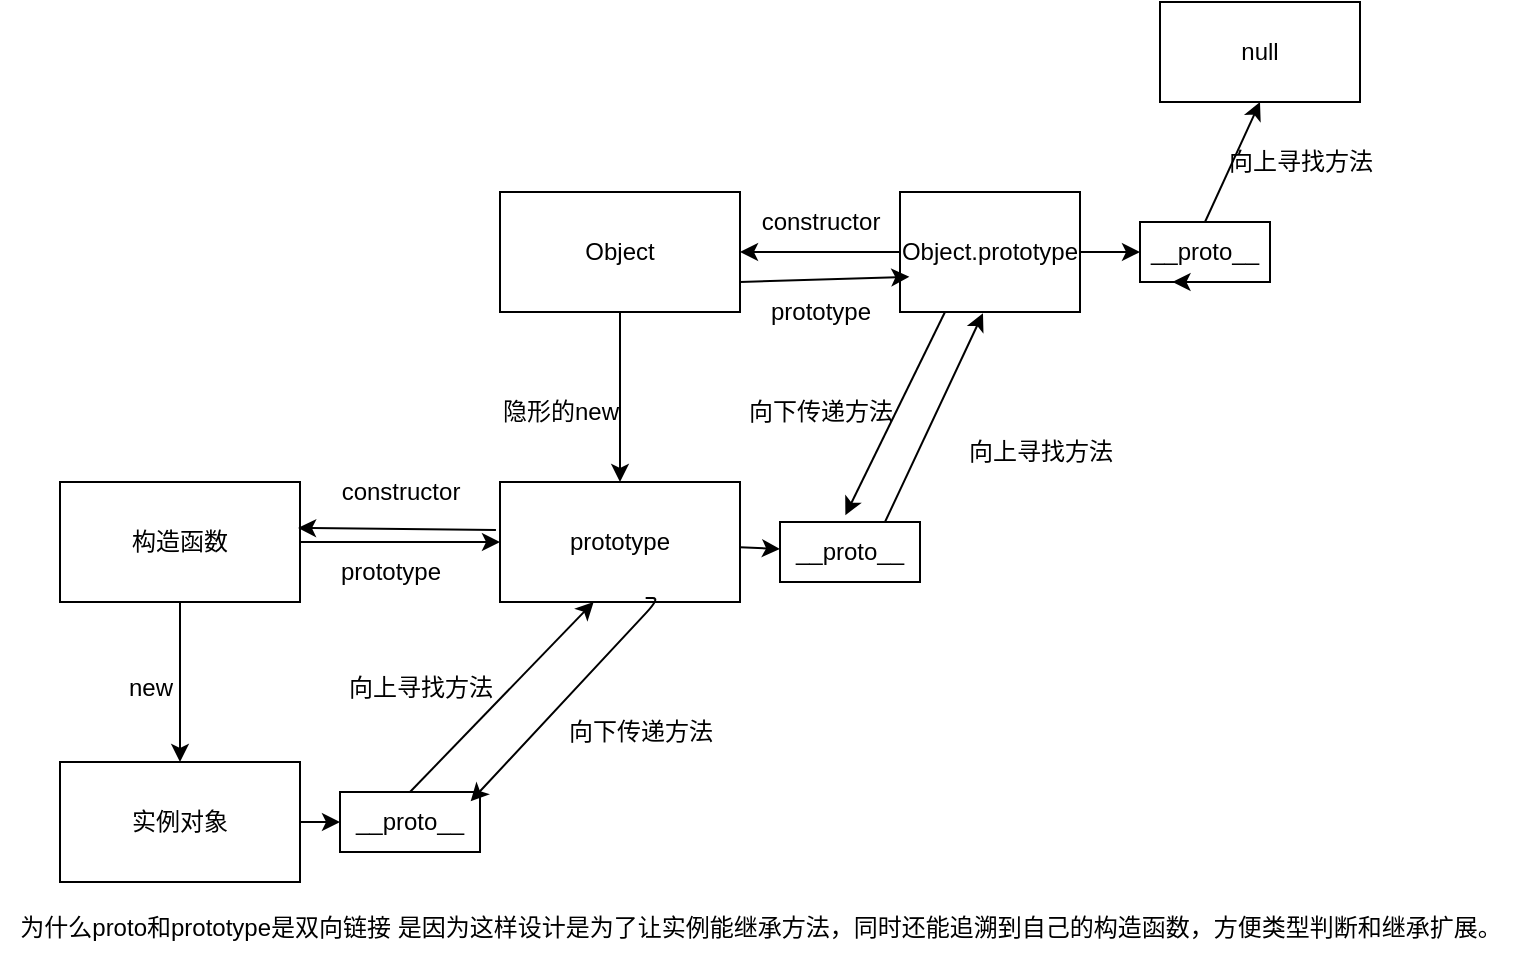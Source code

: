 <mxfile>
    <diagram id="eR1t5RT2nEJKmxvXhL5z" name="第 1 页">
        <mxGraphModel dx="777" dy="930" grid="1" gridSize="10" guides="1" tooltips="1" connect="1" arrows="1" fold="1" page="1" pageScale="1" pageWidth="827" pageHeight="1169" math="0" shadow="0">
            <root>
                <mxCell id="0"/>
                <mxCell id="1" parent="0"/>
                <mxCell id="4" value="" style="edgeStyle=none;html=1;" parent="1" source="2" target="3" edge="1">
                    <mxGeometry relative="1" as="geometry"/>
                </mxCell>
                <mxCell id="7" value="" style="edgeStyle=none;html=1;" parent="1" source="2" target="6" edge="1">
                    <mxGeometry relative="1" as="geometry"/>
                </mxCell>
                <mxCell id="2" value="构造函数" style="whiteSpace=wrap;html=1;" parent="1" vertex="1">
                    <mxGeometry x="60" y="300" width="120" height="60" as="geometry"/>
                </mxCell>
                <mxCell id="30" value="" style="edgeStyle=none;html=1;" parent="1" source="3" target="29" edge="1">
                    <mxGeometry relative="1" as="geometry"/>
                </mxCell>
                <mxCell id="3" value="实例对象" style="whiteSpace=wrap;html=1;" parent="1" vertex="1">
                    <mxGeometry x="60" y="440" width="120" height="60" as="geometry"/>
                </mxCell>
                <mxCell id="5" value="new" style="text;html=1;align=center;verticalAlign=middle;resizable=0;points=[];autosize=1;strokeColor=none;fillColor=none;" parent="1" vertex="1">
                    <mxGeometry x="80" y="388" width="50" height="30" as="geometry"/>
                </mxCell>
                <mxCell id="36" value="" style="edgeStyle=none;html=1;" parent="1" source="6" target="35" edge="1">
                    <mxGeometry relative="1" as="geometry"/>
                </mxCell>
                <mxCell id="6" value="prototype" style="whiteSpace=wrap;html=1;" parent="1" vertex="1">
                    <mxGeometry x="280" y="300" width="120" height="60" as="geometry"/>
                </mxCell>
                <mxCell id="11" value="" style="edgeStyle=none;orthogonalLoop=1;jettySize=auto;html=1;entryX=0.992;entryY=0.383;entryDx=0;entryDy=0;entryPerimeter=0;exitX=-0.017;exitY=0.4;exitDx=0;exitDy=0;exitPerimeter=0;" parent="1" source="6" target="2" edge="1">
                    <mxGeometry width="100" relative="1" as="geometry">
                        <mxPoint x="170" y="150" as="sourcePoint"/>
                        <mxPoint x="270" y="150" as="targetPoint"/>
                        <Array as="points"/>
                    </mxGeometry>
                </mxCell>
                <mxCell id="17" value="" style="edgeStyle=none;html=1;" parent="1" source="14" target="16" edge="1">
                    <mxGeometry relative="1" as="geometry"/>
                </mxCell>
                <mxCell id="41" value="" style="edgeStyle=none;html=1;" parent="1" source="14" target="40" edge="1">
                    <mxGeometry relative="1" as="geometry"/>
                </mxCell>
                <mxCell id="14" value="Object.prototype" style="whiteSpace=wrap;html=1;" parent="1" vertex="1">
                    <mxGeometry x="480" y="155" width="90" height="60" as="geometry"/>
                </mxCell>
                <mxCell id="27" style="edgeStyle=none;html=1;exitX=0.5;exitY=1;exitDx=0;exitDy=0;" parent="1" source="16" target="6" edge="1">
                    <mxGeometry relative="1" as="geometry"/>
                </mxCell>
                <mxCell id="16" value="Object" style="whiteSpace=wrap;html=1;" parent="1" vertex="1">
                    <mxGeometry x="280" y="155" width="120" height="60" as="geometry"/>
                </mxCell>
                <mxCell id="25" value="null" style="whiteSpace=wrap;html=1;" parent="1" vertex="1">
                    <mxGeometry x="610" y="60" width="100" height="50" as="geometry"/>
                </mxCell>
                <mxCell id="28" value="隐形的new" style="text;html=1;align=center;verticalAlign=middle;resizable=0;points=[];autosize=1;strokeColor=none;fillColor=none;" parent="1" vertex="1">
                    <mxGeometry x="270" y="250" width="80" height="30" as="geometry"/>
                </mxCell>
                <mxCell id="29" value="__proto__" style="whiteSpace=wrap;html=1;" parent="1" vertex="1">
                    <mxGeometry x="200" y="455" width="70" height="30" as="geometry"/>
                </mxCell>
                <mxCell id="33" style="edgeStyle=none;html=1;exitX=0.5;exitY=0;exitDx=0;exitDy=0;entryX=0.051;entryY=1.036;entryDx=0;entryDy=0;entryPerimeter=0;" parent="1" source="29" edge="1">
                    <mxGeometry relative="1" as="geometry">
                        <mxPoint x="293.19" y="452.84" as="sourcePoint"/>
                        <mxPoint x="326.81" y="360.0" as="targetPoint"/>
                    </mxGeometry>
                </mxCell>
                <mxCell id="34" style="edgeStyle=none;html=1;exitX=0.607;exitY=0.967;exitDx=0;exitDy=0;entryX=0.933;entryY=0.156;entryDx=0;entryDy=0;entryPerimeter=0;exitPerimeter=0;" parent="1" source="6" target="29" edge="1">
                    <mxGeometry relative="1" as="geometry">
                        <Array as="points">
                            <mxPoint x="360" y="358"/>
                        </Array>
                    </mxGeometry>
                </mxCell>
                <mxCell id="35" value="__proto__" style="whiteSpace=wrap;html=1;" parent="1" vertex="1">
                    <mxGeometry x="420" y="320" width="70" height="30" as="geometry"/>
                </mxCell>
                <mxCell id="38" style="edgeStyle=none;html=1;exitX=0.25;exitY=1;exitDx=0;exitDy=0;entryX=0.467;entryY=-0.114;entryDx=0;entryDy=0;entryPerimeter=0;" parent="1" source="14" target="35" edge="1">
                    <mxGeometry relative="1" as="geometry"/>
                </mxCell>
                <mxCell id="39" style="edgeStyle=none;html=1;exitX=0.75;exitY=0;exitDx=0;exitDy=0;entryX=0.461;entryY=1.01;entryDx=0;entryDy=0;entryPerimeter=0;" parent="1" source="35" target="14" edge="1">
                    <mxGeometry relative="1" as="geometry"/>
                </mxCell>
                <mxCell id="42" style="edgeStyle=none;html=1;exitX=0.5;exitY=0;exitDx=0;exitDy=0;entryX=0.5;entryY=1;entryDx=0;entryDy=0;" parent="1" source="40" target="25" edge="1">
                    <mxGeometry relative="1" as="geometry"/>
                </mxCell>
                <mxCell id="40" value="__proto__" style="whiteSpace=wrap;html=1;" parent="1" vertex="1">
                    <mxGeometry x="600" y="170" width="65" height="30" as="geometry"/>
                </mxCell>
                <mxCell id="43" value="为什么proto和prototype是双向链接 是因为这样设计是为了让实例能继承方法，同时还能追溯到自己的构造函数，方便类型判断和继承扩展。" style="text;html=1;align=center;verticalAlign=middle;resizable=0;points=[];autosize=1;strokeColor=none;fillColor=none;" parent="1" vertex="1">
                    <mxGeometry x="30" y="508" width="760" height="30" as="geometry"/>
                </mxCell>
                <mxCell id="44" value="constructor" style="text;html=1;align=center;verticalAlign=middle;resizable=0;points=[];autosize=1;strokeColor=none;fillColor=none;" parent="1" vertex="1">
                    <mxGeometry x="190" y="290" width="80" height="30" as="geometry"/>
                </mxCell>
                <mxCell id="46" value="prototype" style="text;html=1;align=center;verticalAlign=middle;resizable=0;points=[];autosize=1;strokeColor=none;fillColor=none;" parent="1" vertex="1">
                    <mxGeometry x="190" y="330" width="70" height="30" as="geometry"/>
                </mxCell>
                <mxCell id="47" style="edgeStyle=none;html=1;exitX=1;exitY=0.75;exitDx=0;exitDy=0;entryX=0.052;entryY=0.707;entryDx=0;entryDy=0;entryPerimeter=0;" parent="1" source="16" target="14" edge="1">
                    <mxGeometry relative="1" as="geometry"/>
                </mxCell>
                <mxCell id="48" value="constructor" style="text;html=1;align=center;verticalAlign=middle;resizable=0;points=[];autosize=1;strokeColor=none;fillColor=none;" parent="1" vertex="1">
                    <mxGeometry x="400" y="155" width="80" height="30" as="geometry"/>
                </mxCell>
                <mxCell id="49" value="prototype" style="text;html=1;align=center;verticalAlign=middle;resizable=0;points=[];autosize=1;strokeColor=none;fillColor=none;" parent="1" vertex="1">
                    <mxGeometry x="405" y="200" width="70" height="30" as="geometry"/>
                </mxCell>
                <mxCell id="50" style="edgeStyle=none;html=1;exitX=0.5;exitY=1;exitDx=0;exitDy=0;entryX=0.25;entryY=1;entryDx=0;entryDy=0;" parent="1" source="40" target="40" edge="1">
                    <mxGeometry relative="1" as="geometry"/>
                </mxCell>
                <mxCell id="51" value="向上寻找方法" style="text;html=1;align=center;verticalAlign=middle;resizable=0;points=[];autosize=1;strokeColor=none;fillColor=none;" parent="1" vertex="1">
                    <mxGeometry x="190" y="388" width="100" height="30" as="geometry"/>
                </mxCell>
                <mxCell id="52" value="向下传递方法" style="text;html=1;align=center;verticalAlign=middle;resizable=0;points=[];autosize=1;strokeColor=none;fillColor=none;" parent="1" vertex="1">
                    <mxGeometry x="300" y="410" width="100" height="30" as="geometry"/>
                </mxCell>
                <mxCell id="53" value="向上寻找方法" style="text;html=1;align=center;verticalAlign=middle;resizable=0;points=[];autosize=1;strokeColor=none;fillColor=none;" vertex="1" parent="1">
                    <mxGeometry x="500" y="270" width="100" height="30" as="geometry"/>
                </mxCell>
                <mxCell id="54" value="向下传递方法" style="text;html=1;align=center;verticalAlign=middle;resizable=0;points=[];autosize=1;strokeColor=none;fillColor=none;" vertex="1" parent="1">
                    <mxGeometry x="390" y="250" width="100" height="30" as="geometry"/>
                </mxCell>
                <mxCell id="56" value="向上寻找方法" style="text;html=1;align=center;verticalAlign=middle;resizable=0;points=[];autosize=1;strokeColor=none;fillColor=none;" vertex="1" parent="1">
                    <mxGeometry x="630" y="125" width="100" height="30" as="geometry"/>
                </mxCell>
            </root>
        </mxGraphModel>
    </diagram>
</mxfile>